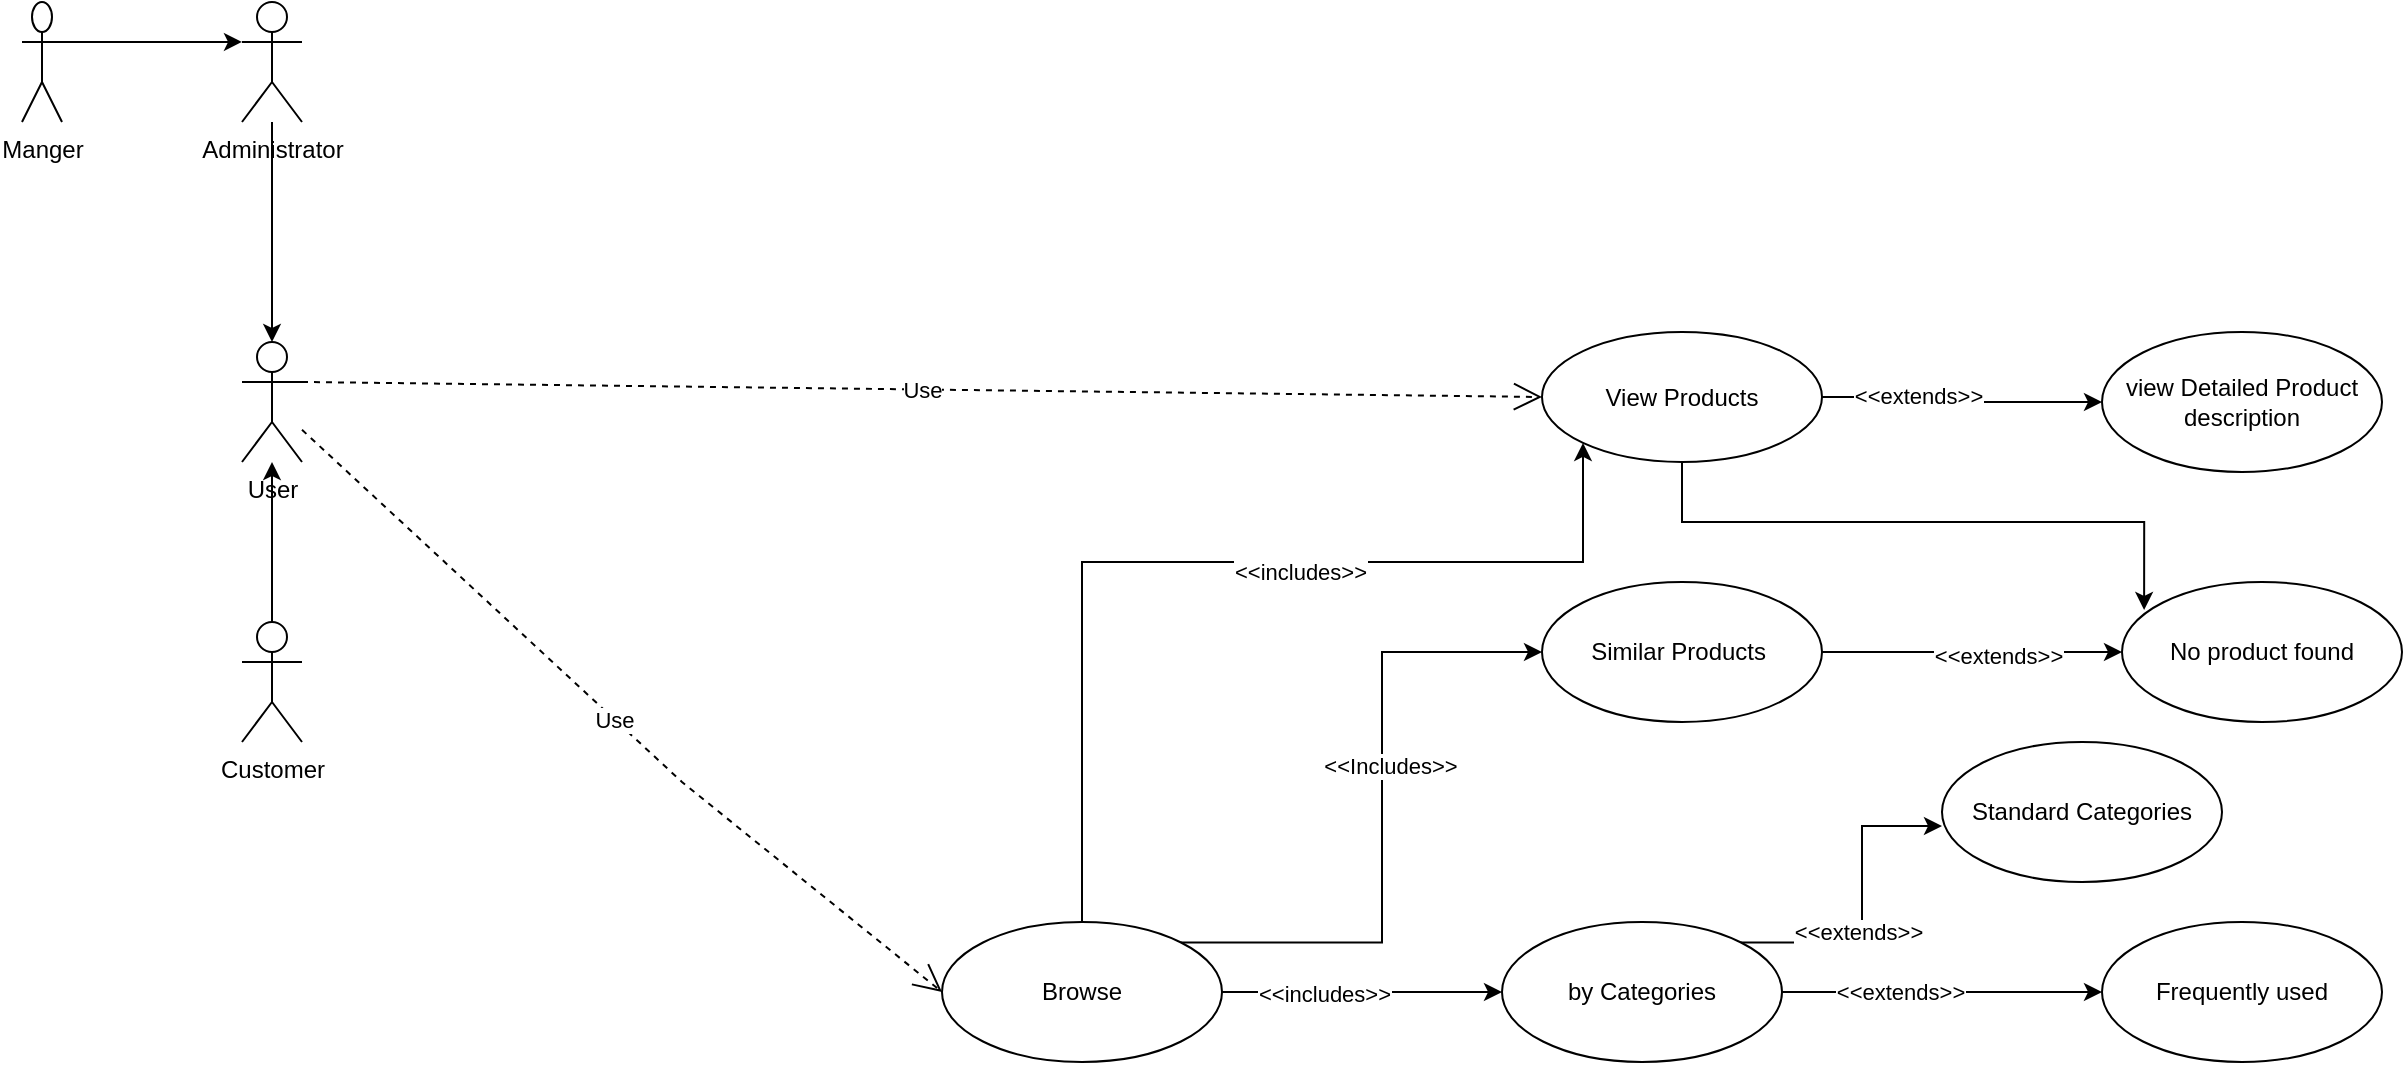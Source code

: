 <mxfile version="21.1.5" type="github">
  <diagram name="Page-1" id="ZTVly2ITTw8a5YO_hz3f">
    <mxGraphModel dx="2284" dy="756" grid="1" gridSize="10" guides="1" tooltips="1" connect="1" arrows="1" fold="1" page="1" pageScale="1" pageWidth="850" pageHeight="1100" math="0" shadow="0">
      <root>
        <mxCell id="0" />
        <mxCell id="1" parent="0" />
        <mxCell id="FQEIfrjWyy0JAj6DcD6v-1" value="User&lt;br&gt;" style="shape=umlActor;verticalLabelPosition=bottom;verticalAlign=top;html=1;" parent="1" vertex="1">
          <mxGeometry x="10" y="620" width="30" height="60" as="geometry" />
        </mxCell>
        <mxCell id="GhqSsI74EfAQUM4jS9OO-28" style="edgeStyle=orthogonalEdgeStyle;rounded=0;orthogonalLoop=1;jettySize=auto;html=1;" edge="1" parent="1" source="GhqSsI74EfAQUM4jS9OO-9" target="FQEIfrjWyy0JAj6DcD6v-1">
          <mxGeometry relative="1" as="geometry" />
        </mxCell>
        <mxCell id="GhqSsI74EfAQUM4jS9OO-9" value="Customer&lt;br&gt;" style="shape=umlActor;verticalLabelPosition=bottom;verticalAlign=top;html=1;" vertex="1" parent="1">
          <mxGeometry x="10" y="760" width="30" height="60" as="geometry" />
        </mxCell>
        <mxCell id="GhqSsI74EfAQUM4jS9OO-29" style="edgeStyle=orthogonalEdgeStyle;rounded=0;orthogonalLoop=1;jettySize=auto;html=1;entryX=0.5;entryY=0;entryDx=0;entryDy=0;entryPerimeter=0;" edge="1" parent="1" source="GhqSsI74EfAQUM4jS9OO-11" target="FQEIfrjWyy0JAj6DcD6v-1">
          <mxGeometry relative="1" as="geometry" />
        </mxCell>
        <mxCell id="GhqSsI74EfAQUM4jS9OO-11" value="Administrator" style="shape=umlActor;verticalLabelPosition=bottom;verticalAlign=top;html=1;" vertex="1" parent="1">
          <mxGeometry x="10" y="450" width="30" height="60" as="geometry" />
        </mxCell>
        <mxCell id="GhqSsI74EfAQUM4jS9OO-30" style="edgeStyle=orthogonalEdgeStyle;rounded=0;orthogonalLoop=1;jettySize=auto;html=1;exitX=1;exitY=0.333;exitDx=0;exitDy=0;exitPerimeter=0;entryX=0;entryY=0.333;entryDx=0;entryDy=0;entryPerimeter=0;" edge="1" parent="1" source="GhqSsI74EfAQUM4jS9OO-13" target="GhqSsI74EfAQUM4jS9OO-11">
          <mxGeometry relative="1" as="geometry" />
        </mxCell>
        <mxCell id="GhqSsI74EfAQUM4jS9OO-13" value="Manger&lt;br&gt;" style="shape=umlActor;verticalLabelPosition=bottom;verticalAlign=top;html=1;" vertex="1" parent="1">
          <mxGeometry x="-100" y="450" width="20" height="60" as="geometry" />
        </mxCell>
        <mxCell id="GhqSsI74EfAQUM4jS9OO-27" value="" style="edgeStyle=orthogonalEdgeStyle;rounded=0;orthogonalLoop=1;jettySize=auto;html=1;" edge="1" parent="1" source="GhqSsI74EfAQUM4jS9OO-23" target="GhqSsI74EfAQUM4jS9OO-26">
          <mxGeometry relative="1" as="geometry">
            <Array as="points">
              <mxPoint x="530" y="945" />
              <mxPoint x="530" y="945" />
            </Array>
          </mxGeometry>
        </mxCell>
        <mxCell id="GhqSsI74EfAQUM4jS9OO-36" value="&amp;lt;&amp;lt;includes&amp;gt;&amp;gt;" style="edgeLabel;html=1;align=center;verticalAlign=middle;resizable=0;points=[];" vertex="1" connectable="0" parent="GhqSsI74EfAQUM4jS9OO-27">
          <mxGeometry x="-0.271" y="-1" relative="1" as="geometry">
            <mxPoint as="offset" />
          </mxGeometry>
        </mxCell>
        <mxCell id="GhqSsI74EfAQUM4jS9OO-34" style="edgeStyle=orthogonalEdgeStyle;rounded=0;orthogonalLoop=1;jettySize=auto;html=1;exitX=1;exitY=0;exitDx=0;exitDy=0;entryX=0;entryY=0.5;entryDx=0;entryDy=0;" edge="1" parent="1" source="GhqSsI74EfAQUM4jS9OO-23" target="GhqSsI74EfAQUM4jS9OO-32">
          <mxGeometry relative="1" as="geometry" />
        </mxCell>
        <mxCell id="GhqSsI74EfAQUM4jS9OO-35" value="&amp;lt;&amp;lt;Includes&amp;gt;&amp;gt;" style="edgeLabel;html=1;align=center;verticalAlign=middle;resizable=0;points=[];" vertex="1" connectable="0" parent="GhqSsI74EfAQUM4jS9OO-34">
          <mxGeometry x="0.159" y="-4" relative="1" as="geometry">
            <mxPoint as="offset" />
          </mxGeometry>
        </mxCell>
        <mxCell id="GhqSsI74EfAQUM4jS9OO-51" style="edgeStyle=orthogonalEdgeStyle;rounded=0;orthogonalLoop=1;jettySize=auto;html=1;exitX=0.5;exitY=0;exitDx=0;exitDy=0;entryX=0;entryY=1;entryDx=0;entryDy=0;" edge="1" parent="1" source="GhqSsI74EfAQUM4jS9OO-23" target="GhqSsI74EfAQUM4jS9OO-50">
          <mxGeometry relative="1" as="geometry">
            <Array as="points">
              <mxPoint x="430" y="730" />
              <mxPoint x="680" y="730" />
            </Array>
          </mxGeometry>
        </mxCell>
        <mxCell id="GhqSsI74EfAQUM4jS9OO-52" value="&amp;lt;&amp;lt;includes&amp;gt;&amp;gt;" style="edgeLabel;html=1;align=center;verticalAlign=middle;resizable=0;points=[];" vertex="1" connectable="0" parent="GhqSsI74EfAQUM4jS9OO-51">
          <mxGeometry x="0.18" y="-5" relative="1" as="geometry">
            <mxPoint as="offset" />
          </mxGeometry>
        </mxCell>
        <mxCell id="GhqSsI74EfAQUM4jS9OO-23" value="Browse" style="ellipse;whiteSpace=wrap;html=1;" vertex="1" parent="1">
          <mxGeometry x="360" y="910" width="140" height="70" as="geometry" />
        </mxCell>
        <mxCell id="GhqSsI74EfAQUM4jS9OO-25" value="Use" style="endArrow=open;endSize=12;dashed=1;html=1;rounded=0;entryX=0;entryY=0.5;entryDx=0;entryDy=0;" edge="1" parent="1" source="FQEIfrjWyy0JAj6DcD6v-1" target="GhqSsI74EfAQUM4jS9OO-23">
          <mxGeometry x="-0.0" width="160" relative="1" as="geometry">
            <mxPoint x="40" y="780" as="sourcePoint" />
            <mxPoint x="200" y="780" as="targetPoint" />
            <Array as="points">
              <mxPoint x="230" y="840" />
            </Array>
            <mxPoint as="offset" />
          </mxGeometry>
        </mxCell>
        <mxCell id="GhqSsI74EfAQUM4jS9OO-38" value="" style="edgeStyle=orthogonalEdgeStyle;rounded=0;orthogonalLoop=1;jettySize=auto;html=1;" edge="1" parent="1" source="GhqSsI74EfAQUM4jS9OO-26" target="GhqSsI74EfAQUM4jS9OO-37">
          <mxGeometry relative="1" as="geometry" />
        </mxCell>
        <mxCell id="GhqSsI74EfAQUM4jS9OO-44" value="&amp;lt;&amp;lt;extends&amp;gt;&amp;gt;" style="edgeLabel;html=1;align=center;verticalAlign=middle;resizable=0;points=[];" vertex="1" connectable="0" parent="GhqSsI74EfAQUM4jS9OO-38">
          <mxGeometry x="-0.263" relative="1" as="geometry">
            <mxPoint as="offset" />
          </mxGeometry>
        </mxCell>
        <mxCell id="GhqSsI74EfAQUM4jS9OO-43" style="edgeStyle=orthogonalEdgeStyle;rounded=0;orthogonalLoop=1;jettySize=auto;html=1;exitX=1;exitY=0;exitDx=0;exitDy=0;entryX=0;entryY=0.6;entryDx=0;entryDy=0;entryPerimeter=0;" edge="1" parent="1" source="GhqSsI74EfAQUM4jS9OO-26" target="GhqSsI74EfAQUM4jS9OO-40">
          <mxGeometry relative="1" as="geometry" />
        </mxCell>
        <mxCell id="GhqSsI74EfAQUM4jS9OO-45" value="&amp;lt;&amp;lt;extends&amp;gt;&amp;gt;" style="edgeLabel;html=1;align=center;verticalAlign=middle;resizable=0;points=[];" vertex="1" connectable="0" parent="GhqSsI74EfAQUM4jS9OO-43">
          <mxGeometry x="-0.171" y="2" relative="1" as="geometry">
            <mxPoint as="offset" />
          </mxGeometry>
        </mxCell>
        <mxCell id="GhqSsI74EfAQUM4jS9OO-26" value="by Categories" style="ellipse;whiteSpace=wrap;html=1;" vertex="1" parent="1">
          <mxGeometry x="640" y="910" width="140" height="70" as="geometry" />
        </mxCell>
        <mxCell id="GhqSsI74EfAQUM4jS9OO-47" value="" style="edgeStyle=orthogonalEdgeStyle;rounded=0;orthogonalLoop=1;jettySize=auto;html=1;" edge="1" parent="1" source="GhqSsI74EfAQUM4jS9OO-32" target="GhqSsI74EfAQUM4jS9OO-46">
          <mxGeometry relative="1" as="geometry" />
        </mxCell>
        <mxCell id="GhqSsI74EfAQUM4jS9OO-49" value="&amp;lt;&amp;lt;extends&amp;gt;&amp;gt;" style="edgeLabel;html=1;align=center;verticalAlign=middle;resizable=0;points=[];" vertex="1" connectable="0" parent="GhqSsI74EfAQUM4jS9OO-47">
          <mxGeometry x="0.173" y="-2" relative="1" as="geometry">
            <mxPoint as="offset" />
          </mxGeometry>
        </mxCell>
        <mxCell id="GhqSsI74EfAQUM4jS9OO-32" value="Similar Products&amp;nbsp;" style="ellipse;whiteSpace=wrap;html=1;" vertex="1" parent="1">
          <mxGeometry x="660" y="740" width="140" height="70" as="geometry" />
        </mxCell>
        <mxCell id="GhqSsI74EfAQUM4jS9OO-37" value="Frequently used" style="ellipse;whiteSpace=wrap;html=1;" vertex="1" parent="1">
          <mxGeometry x="940" y="910" width="140" height="70" as="geometry" />
        </mxCell>
        <mxCell id="GhqSsI74EfAQUM4jS9OO-40" value="Standard Categories" style="ellipse;whiteSpace=wrap;html=1;" vertex="1" parent="1">
          <mxGeometry x="860" y="820" width="140" height="70" as="geometry" />
        </mxCell>
        <mxCell id="GhqSsI74EfAQUM4jS9OO-46" value="No product found" style="ellipse;whiteSpace=wrap;html=1;" vertex="1" parent="1">
          <mxGeometry x="950" y="740" width="140" height="70" as="geometry" />
        </mxCell>
        <mxCell id="GhqSsI74EfAQUM4jS9OO-54" value="" style="edgeStyle=orthogonalEdgeStyle;rounded=0;orthogonalLoop=1;jettySize=auto;html=1;" edge="1" parent="1" source="GhqSsI74EfAQUM4jS9OO-50" target="GhqSsI74EfAQUM4jS9OO-53">
          <mxGeometry relative="1" as="geometry" />
        </mxCell>
        <mxCell id="GhqSsI74EfAQUM4jS9OO-55" value="&amp;lt;&amp;lt;extends&amp;gt;&amp;gt;" style="edgeLabel;html=1;align=center;verticalAlign=middle;resizable=0;points=[];" vertex="1" connectable="0" parent="GhqSsI74EfAQUM4jS9OO-54">
          <mxGeometry x="-0.329" y="1" relative="1" as="geometry">
            <mxPoint as="offset" />
          </mxGeometry>
        </mxCell>
        <mxCell id="GhqSsI74EfAQUM4jS9OO-56" style="edgeStyle=orthogonalEdgeStyle;rounded=0;orthogonalLoop=1;jettySize=auto;html=1;entryX=0.079;entryY=0.2;entryDx=0;entryDy=0;entryPerimeter=0;exitX=0.5;exitY=1;exitDx=0;exitDy=0;" edge="1" parent="1" source="GhqSsI74EfAQUM4jS9OO-50" target="GhqSsI74EfAQUM4jS9OO-46">
          <mxGeometry relative="1" as="geometry" />
        </mxCell>
        <mxCell id="GhqSsI74EfAQUM4jS9OO-50" value="View Products" style="ellipse;whiteSpace=wrap;html=1;" vertex="1" parent="1">
          <mxGeometry x="660" y="615" width="140" height="65" as="geometry" />
        </mxCell>
        <mxCell id="GhqSsI74EfAQUM4jS9OO-53" value="view Detailed Product description" style="ellipse;whiteSpace=wrap;html=1;" vertex="1" parent="1">
          <mxGeometry x="940" y="615" width="140" height="70" as="geometry" />
        </mxCell>
        <mxCell id="GhqSsI74EfAQUM4jS9OO-57" value="Use" style="endArrow=open;endSize=12;dashed=1;html=1;rounded=0;exitX=1;exitY=0.333;exitDx=0;exitDy=0;exitPerimeter=0;entryX=0;entryY=0.5;entryDx=0;entryDy=0;" edge="1" parent="1" source="FQEIfrjWyy0JAj6DcD6v-1" target="GhqSsI74EfAQUM4jS9OO-50">
          <mxGeometry width="160" relative="1" as="geometry">
            <mxPoint x="40" y="780" as="sourcePoint" />
            <mxPoint x="650" y="650" as="targetPoint" />
          </mxGeometry>
        </mxCell>
      </root>
    </mxGraphModel>
  </diagram>
</mxfile>
